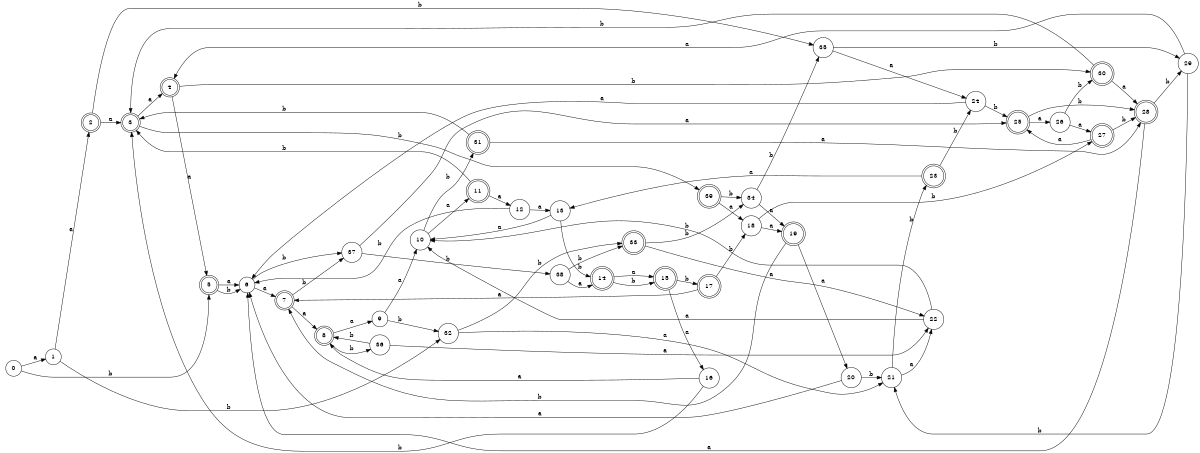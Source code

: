 digraph n32_2 {
__start0 [label="" shape="none"];

rankdir=LR;
size="8,5";

s0 [style="filled", color="black", fillcolor="white" shape="circle", label="0"];
s1 [style="filled", color="black", fillcolor="white" shape="circle", label="1"];
s2 [style="rounded,filled", color="black", fillcolor="white" shape="doublecircle", label="2"];
s3 [style="rounded,filled", color="black", fillcolor="white" shape="doublecircle", label="3"];
s4 [style="rounded,filled", color="black", fillcolor="white" shape="doublecircle", label="4"];
s5 [style="rounded,filled", color="black", fillcolor="white" shape="doublecircle", label="5"];
s6 [style="filled", color="black", fillcolor="white" shape="circle", label="6"];
s7 [style="rounded,filled", color="black", fillcolor="white" shape="doublecircle", label="7"];
s8 [style="rounded,filled", color="black", fillcolor="white" shape="doublecircle", label="8"];
s9 [style="filled", color="black", fillcolor="white" shape="circle", label="9"];
s10 [style="filled", color="black", fillcolor="white" shape="circle", label="10"];
s11 [style="rounded,filled", color="black", fillcolor="white" shape="doublecircle", label="11"];
s12 [style="filled", color="black", fillcolor="white" shape="circle", label="12"];
s13 [style="filled", color="black", fillcolor="white" shape="circle", label="13"];
s14 [style="rounded,filled", color="black", fillcolor="white" shape="doublecircle", label="14"];
s15 [style="rounded,filled", color="black", fillcolor="white" shape="doublecircle", label="15"];
s16 [style="filled", color="black", fillcolor="white" shape="circle", label="16"];
s17 [style="rounded,filled", color="black", fillcolor="white" shape="doublecircle", label="17"];
s18 [style="filled", color="black", fillcolor="white" shape="circle", label="18"];
s19 [style="rounded,filled", color="black", fillcolor="white" shape="doublecircle", label="19"];
s20 [style="filled", color="black", fillcolor="white" shape="circle", label="20"];
s21 [style="filled", color="black", fillcolor="white" shape="circle", label="21"];
s22 [style="filled", color="black", fillcolor="white" shape="circle", label="22"];
s23 [style="rounded,filled", color="black", fillcolor="white" shape="doublecircle", label="23"];
s24 [style="filled", color="black", fillcolor="white" shape="circle", label="24"];
s25 [style="rounded,filled", color="black", fillcolor="white" shape="doublecircle", label="25"];
s26 [style="filled", color="black", fillcolor="white" shape="circle", label="26"];
s27 [style="rounded,filled", color="black", fillcolor="white" shape="doublecircle", label="27"];
s28 [style="rounded,filled", color="black", fillcolor="white" shape="doublecircle", label="28"];
s29 [style="filled", color="black", fillcolor="white" shape="circle", label="29"];
s30 [style="rounded,filled", color="black", fillcolor="white" shape="doublecircle", label="30"];
s31 [style="rounded,filled", color="black", fillcolor="white" shape="doublecircle", label="31"];
s32 [style="filled", color="black", fillcolor="white" shape="circle", label="32"];
s33 [style="rounded,filled", color="black", fillcolor="white" shape="doublecircle", label="33"];
s34 [style="filled", color="black", fillcolor="white" shape="circle", label="34"];
s35 [style="filled", color="black", fillcolor="white" shape="circle", label="35"];
s36 [style="filled", color="black", fillcolor="white" shape="circle", label="36"];
s37 [style="filled", color="black", fillcolor="white" shape="circle", label="37"];
s38 [style="filled", color="black", fillcolor="white" shape="circle", label="38"];
s39 [style="rounded,filled", color="black", fillcolor="white" shape="doublecircle", label="39"];
s0 -> s1 [label="a"];
s0 -> s5 [label="b"];
s1 -> s2 [label="a"];
s1 -> s32 [label="b"];
s2 -> s3 [label="a"];
s2 -> s35 [label="b"];
s3 -> s4 [label="a"];
s3 -> s39 [label="b"];
s4 -> s5 [label="a"];
s4 -> s30 [label="b"];
s5 -> s6 [label="a"];
s5 -> s6 [label="b"];
s6 -> s7 [label="a"];
s6 -> s37 [label="b"];
s7 -> s8 [label="a"];
s7 -> s37 [label="b"];
s8 -> s9 [label="a"];
s8 -> s36 [label="b"];
s9 -> s10 [label="a"];
s9 -> s32 [label="b"];
s10 -> s11 [label="a"];
s10 -> s31 [label="b"];
s11 -> s12 [label="a"];
s11 -> s3 [label="b"];
s12 -> s13 [label="a"];
s12 -> s6 [label="b"];
s13 -> s10 [label="a"];
s13 -> s14 [label="b"];
s14 -> s15 [label="a"];
s14 -> s15 [label="b"];
s15 -> s16 [label="a"];
s15 -> s17 [label="b"];
s16 -> s8 [label="a"];
s16 -> s3 [label="b"];
s17 -> s7 [label="a"];
s17 -> s18 [label="b"];
s18 -> s19 [label="a"];
s18 -> s27 [label="b"];
s19 -> s20 [label="a"];
s19 -> s7 [label="b"];
s20 -> s6 [label="a"];
s20 -> s21 [label="b"];
s21 -> s22 [label="a"];
s21 -> s23 [label="b"];
s22 -> s10 [label="a"];
s22 -> s10 [label="b"];
s23 -> s13 [label="a"];
s23 -> s24 [label="b"];
s24 -> s6 [label="a"];
s24 -> s25 [label="b"];
s25 -> s26 [label="a"];
s25 -> s28 [label="b"];
s26 -> s27 [label="a"];
s26 -> s30 [label="b"];
s27 -> s25 [label="a"];
s27 -> s28 [label="b"];
s28 -> s6 [label="a"];
s28 -> s29 [label="b"];
s29 -> s4 [label="a"];
s29 -> s21 [label="b"];
s30 -> s28 [label="a"];
s30 -> s3 [label="b"];
s31 -> s28 [label="a"];
s31 -> s3 [label="b"];
s32 -> s21 [label="a"];
s32 -> s33 [label="b"];
s33 -> s22 [label="a"];
s33 -> s34 [label="b"];
s34 -> s19 [label="a"];
s34 -> s35 [label="b"];
s35 -> s24 [label="a"];
s35 -> s29 [label="b"];
s36 -> s22 [label="a"];
s36 -> s8 [label="b"];
s37 -> s25 [label="a"];
s37 -> s38 [label="b"];
s38 -> s14 [label="a"];
s38 -> s33 [label="b"];
s39 -> s18 [label="a"];
s39 -> s34 [label="b"];

}